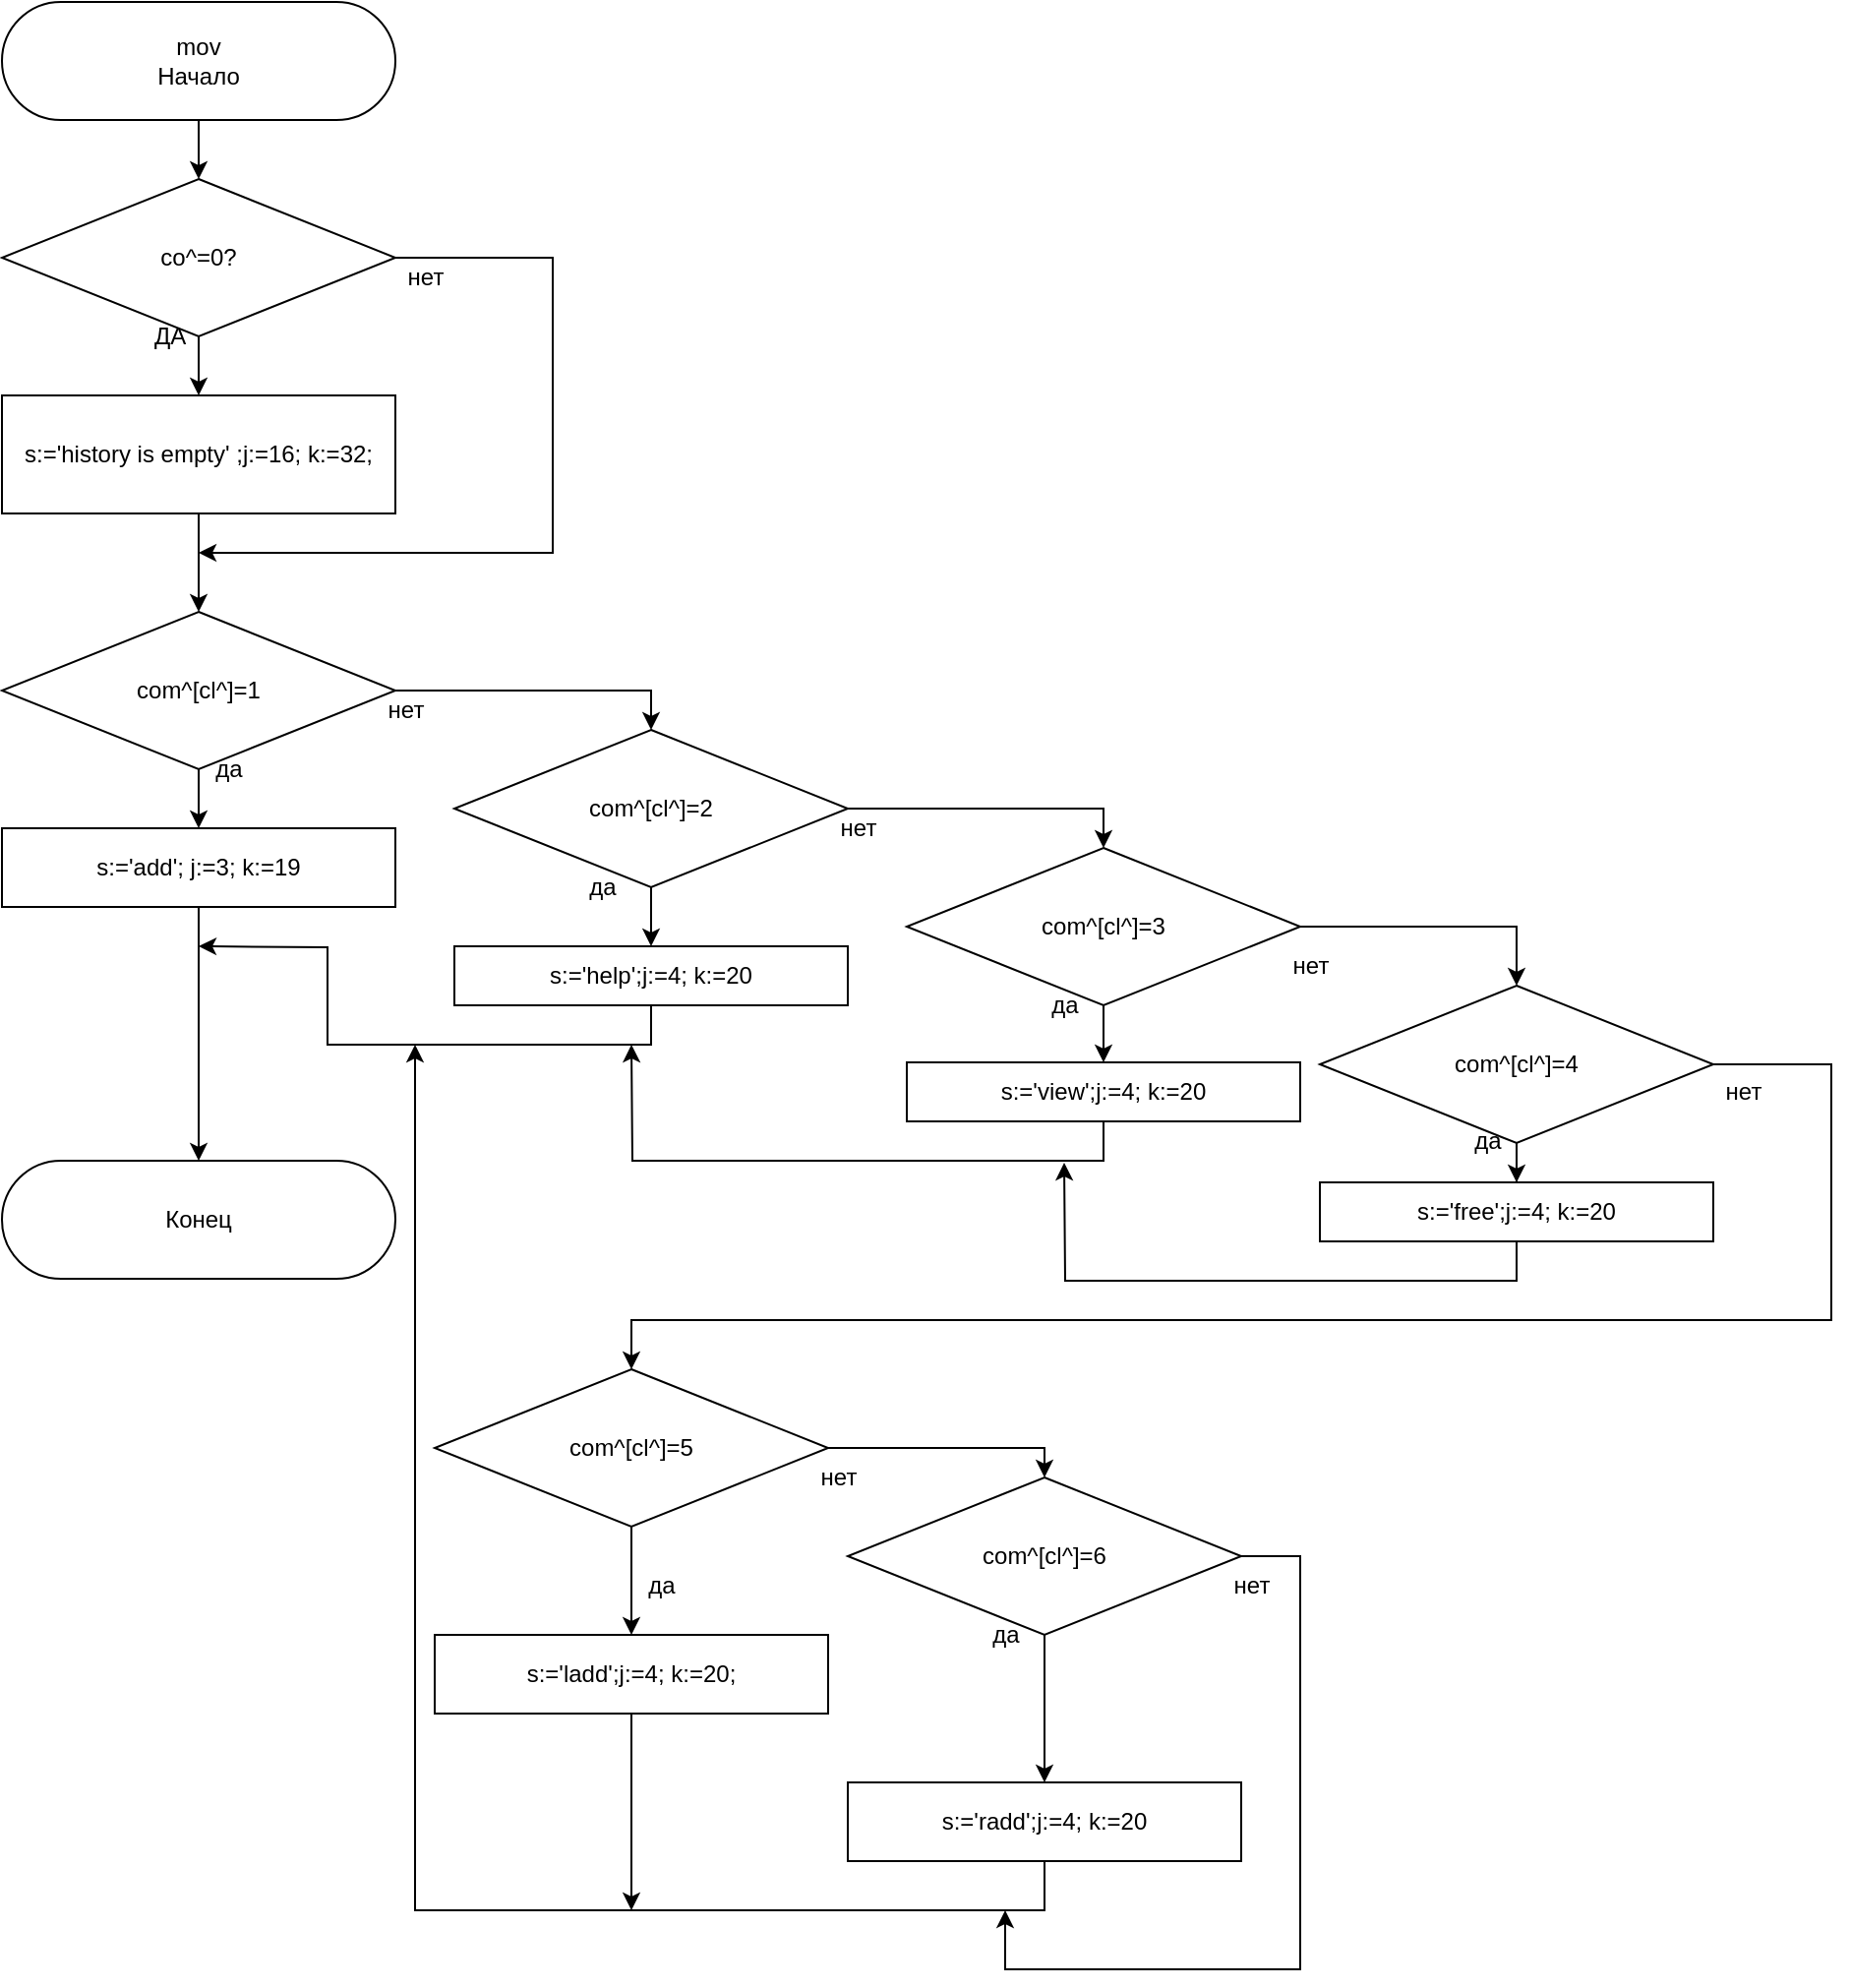 <mxfile version="13.3.0" type="device"><diagram id="EvLZAIkAA5z8ohs0PV0l" name="Страница 1"><mxGraphModel dx="748" dy="-388" grid="1" gridSize="10" guides="1" tooltips="1" connect="1" arrows="1" fold="1" page="1" pageScale="1" pageWidth="827" pageHeight="1169" math="0" shadow="0"><root><mxCell id="0"/><mxCell id="1" parent="0"/><mxCell id="-6IFnSJvvlyRkgNUV7dD-1" style="edgeStyle=orthogonalEdgeStyle;rounded=0;orthogonalLoop=1;jettySize=auto;html=1;exitX=0.5;exitY=1;exitDx=0;exitDy=0;" edge="1" parent="1" source="-6IFnSJvvlyRkgNUV7dD-3" target="-6IFnSJvvlyRkgNUV7dD-4"><mxGeometry relative="1" as="geometry"/></mxCell><mxCell id="-6IFnSJvvlyRkgNUV7dD-2" style="edgeStyle=orthogonalEdgeStyle;rounded=0;orthogonalLoop=1;jettySize=auto;html=1;exitX=1;exitY=0.5;exitDx=0;exitDy=0;entryX=0.5;entryY=0;entryDx=0;entryDy=0;" edge="1" parent="1" source="-6IFnSJvvlyRkgNUV7dD-3" target="-6IFnSJvvlyRkgNUV7dD-7"><mxGeometry relative="1" as="geometry"/></mxCell><mxCell id="-6IFnSJvvlyRkgNUV7dD-3" value="com^[cl^]=1" style="rhombus;whiteSpace=wrap;html=1;" vertex="1" parent="1"><mxGeometry x="10" y="1520" width="200" height="80" as="geometry"/></mxCell><mxCell id="-6IFnSJvvlyRkgNUV7dD-4" value="s:='add'; j:=3; k:=19" style="rounded=0;whiteSpace=wrap;html=1;" vertex="1" parent="1"><mxGeometry x="10" y="1630" width="200" height="40" as="geometry"/></mxCell><mxCell id="-6IFnSJvvlyRkgNUV7dD-6" style="edgeStyle=orthogonalEdgeStyle;rounded=0;orthogonalLoop=1;jettySize=auto;html=1;exitX=1;exitY=0.5;exitDx=0;exitDy=0;entryX=0.5;entryY=0;entryDx=0;entryDy=0;" edge="1" parent="1" source="-6IFnSJvvlyRkgNUV7dD-7" target="-6IFnSJvvlyRkgNUV7dD-11"><mxGeometry relative="1" as="geometry"/></mxCell><mxCell id="-6IFnSJvvlyRkgNUV7dD-61" style="edgeStyle=orthogonalEdgeStyle;rounded=0;orthogonalLoop=1;jettySize=auto;html=1;exitX=0.5;exitY=1;exitDx=0;exitDy=0;" edge="1" parent="1" source="-6IFnSJvvlyRkgNUV7dD-7" target="-6IFnSJvvlyRkgNUV7dD-46"><mxGeometry relative="1" as="geometry"/></mxCell><mxCell id="-6IFnSJvvlyRkgNUV7dD-7" value="com^[cl^]=2" style="rhombus;whiteSpace=wrap;html=1;" vertex="1" parent="1"><mxGeometry x="240" y="1580" width="200" height="80" as="geometry"/></mxCell><mxCell id="-6IFnSJvvlyRkgNUV7dD-10" style="edgeStyle=orthogonalEdgeStyle;rounded=0;orthogonalLoop=1;jettySize=auto;html=1;exitX=1;exitY=0.5;exitDx=0;exitDy=0;entryX=0.5;entryY=0;entryDx=0;entryDy=0;" edge="1" parent="1" source="-6IFnSJvvlyRkgNUV7dD-11" target="-6IFnSJvvlyRkgNUV7dD-15"><mxGeometry relative="1" as="geometry"/></mxCell><mxCell id="-6IFnSJvvlyRkgNUV7dD-64" style="edgeStyle=orthogonalEdgeStyle;rounded=0;orthogonalLoop=1;jettySize=auto;html=1;exitX=0.5;exitY=1;exitDx=0;exitDy=0;" edge="1" parent="1" source="-6IFnSJvvlyRkgNUV7dD-11" target="-6IFnSJvvlyRkgNUV7dD-47"><mxGeometry relative="1" as="geometry"/></mxCell><mxCell id="-6IFnSJvvlyRkgNUV7dD-11" value="com^[cl^]=3" style="rhombus;whiteSpace=wrap;html=1;" vertex="1" parent="1"><mxGeometry x="470" y="1640" width="200" height="80" as="geometry"/></mxCell><mxCell id="-6IFnSJvvlyRkgNUV7dD-14" style="edgeStyle=orthogonalEdgeStyle;rounded=0;orthogonalLoop=1;jettySize=auto;html=1;exitX=1;exitY=0.5;exitDx=0;exitDy=0;entryX=0.5;entryY=0;entryDx=0;entryDy=0;" edge="1" parent="1" source="-6IFnSJvvlyRkgNUV7dD-15" target="-6IFnSJvvlyRkgNUV7dD-18"><mxGeometry relative="1" as="geometry"><Array as="points"><mxPoint x="940" y="1750"/><mxPoint x="940" y="1880"/><mxPoint x="330" y="1880"/></Array></mxGeometry></mxCell><mxCell id="-6IFnSJvvlyRkgNUV7dD-65" style="edgeStyle=orthogonalEdgeStyle;rounded=0;orthogonalLoop=1;jettySize=auto;html=1;exitX=0.5;exitY=1;exitDx=0;exitDy=0;" edge="1" parent="1" source="-6IFnSJvvlyRkgNUV7dD-15" target="-6IFnSJvvlyRkgNUV7dD-49"><mxGeometry relative="1" as="geometry"/></mxCell><mxCell id="-6IFnSJvvlyRkgNUV7dD-15" value="com^[cl^]=4" style="rhombus;whiteSpace=wrap;html=1;" vertex="1" parent="1"><mxGeometry x="680" y="1710" width="200" height="80" as="geometry"/></mxCell><mxCell id="-6IFnSJvvlyRkgNUV7dD-16" style="edgeStyle=orthogonalEdgeStyle;rounded=0;orthogonalLoop=1;jettySize=auto;html=1;exitX=0.5;exitY=1;exitDx=0;exitDy=0;" edge="1" parent="1" source="-6IFnSJvvlyRkgNUV7dD-18" target="-6IFnSJvvlyRkgNUV7dD-20"><mxGeometry relative="1" as="geometry"/></mxCell><mxCell id="-6IFnSJvvlyRkgNUV7dD-17" style="edgeStyle=orthogonalEdgeStyle;rounded=0;orthogonalLoop=1;jettySize=auto;html=1;exitX=1;exitY=0.5;exitDx=0;exitDy=0;entryX=0.5;entryY=0;entryDx=0;entryDy=0;" edge="1" parent="1" source="-6IFnSJvvlyRkgNUV7dD-18" target="-6IFnSJvvlyRkgNUV7dD-23"><mxGeometry relative="1" as="geometry"><Array as="points"><mxPoint x="540" y="1945"/></Array></mxGeometry></mxCell><mxCell id="-6IFnSJvvlyRkgNUV7dD-18" value="com^[cl^]=5" style="rhombus;whiteSpace=wrap;html=1;" vertex="1" parent="1"><mxGeometry x="230" y="1905" width="200" height="80" as="geometry"/></mxCell><mxCell id="-6IFnSJvvlyRkgNUV7dD-69" style="edgeStyle=orthogonalEdgeStyle;rounded=0;orthogonalLoop=1;jettySize=auto;html=1;exitX=0.5;exitY=1;exitDx=0;exitDy=0;" edge="1" parent="1" source="-6IFnSJvvlyRkgNUV7dD-20"><mxGeometry relative="1" as="geometry"><mxPoint x="330" y="2180" as="targetPoint"/></mxGeometry></mxCell><mxCell id="-6IFnSJvvlyRkgNUV7dD-20" value="s:='ladd';j:=4; k:=20;" style="rounded=0;whiteSpace=wrap;html=1;" vertex="1" parent="1"><mxGeometry x="230" y="2040" width="200" height="40" as="geometry"/></mxCell><mxCell id="-6IFnSJvvlyRkgNUV7dD-21" style="edgeStyle=orthogonalEdgeStyle;rounded=0;orthogonalLoop=1;jettySize=auto;html=1;exitX=0.5;exitY=1;exitDx=0;exitDy=0;" edge="1" parent="1" source="-6IFnSJvvlyRkgNUV7dD-23" target="-6IFnSJvvlyRkgNUV7dD-25"><mxGeometry relative="1" as="geometry"/></mxCell><mxCell id="-6IFnSJvvlyRkgNUV7dD-22" style="edgeStyle=orthogonalEdgeStyle;rounded=0;orthogonalLoop=1;jettySize=auto;html=1;exitX=1;exitY=0.5;exitDx=0;exitDy=0;" edge="1" parent="1" source="-6IFnSJvvlyRkgNUV7dD-23"><mxGeometry relative="1" as="geometry"><mxPoint x="520" y="2180" as="targetPoint"/><Array as="points"><mxPoint x="670" y="2000"/><mxPoint x="670" y="2210"/><mxPoint x="520" y="2210"/></Array></mxGeometry></mxCell><mxCell id="-6IFnSJvvlyRkgNUV7dD-23" value="com^[cl^]=6" style="rhombus;whiteSpace=wrap;html=1;" vertex="1" parent="1"><mxGeometry x="440" y="1960" width="200" height="80" as="geometry"/></mxCell><mxCell id="-6IFnSJvvlyRkgNUV7dD-24" style="edgeStyle=orthogonalEdgeStyle;rounded=0;orthogonalLoop=1;jettySize=auto;html=1;exitX=0.5;exitY=1;exitDx=0;exitDy=0;" edge="1" parent="1" source="-6IFnSJvvlyRkgNUV7dD-25"><mxGeometry relative="1" as="geometry"><mxPoint x="220" y="1740" as="targetPoint"/><Array as="points"><mxPoint x="540" y="2180"/><mxPoint x="220" y="2180"/><mxPoint x="220" y="1740"/></Array></mxGeometry></mxCell><mxCell id="-6IFnSJvvlyRkgNUV7dD-25" value="s:='radd';j:=4; k:=20" style="rounded=0;whiteSpace=wrap;html=1;" vertex="1" parent="1"><mxGeometry x="440" y="2115" width="200" height="40" as="geometry"/></mxCell><mxCell id="-6IFnSJvvlyRkgNUV7dD-28" value="Конец" style="rounded=1;whiteSpace=wrap;html=1;arcSize=50;" vertex="1" parent="1"><mxGeometry x="10" y="1799" width="200" height="60" as="geometry"/></mxCell><mxCell id="-6IFnSJvvlyRkgNUV7dD-29" value="да" style="text;html=1;align=center;verticalAlign=middle;resizable=0;points=[];autosize=1;" vertex="1" parent="1"><mxGeometry x="505" y="2030" width="30" height="20" as="geometry"/></mxCell><mxCell id="-6IFnSJvvlyRkgNUV7dD-30" value="да" style="text;html=1;align=center;verticalAlign=middle;resizable=0;points=[];autosize=1;" vertex="1" parent="1"><mxGeometry x="330" y="2005" width="30" height="20" as="geometry"/></mxCell><mxCell id="-6IFnSJvvlyRkgNUV7dD-31" value="да" style="text;html=1;align=center;verticalAlign=middle;resizable=0;points=[];autosize=1;" vertex="1" parent="1"><mxGeometry x="750" y="1779" width="30" height="20" as="geometry"/></mxCell><mxCell id="-6IFnSJvvlyRkgNUV7dD-32" value="да" style="text;html=1;align=center;verticalAlign=middle;resizable=0;points=[];autosize=1;" vertex="1" parent="1"><mxGeometry x="535" y="1710" width="30" height="20" as="geometry"/></mxCell><mxCell id="-6IFnSJvvlyRkgNUV7dD-33" value="да" style="text;html=1;align=center;verticalAlign=middle;resizable=0;points=[];autosize=1;" vertex="1" parent="1"><mxGeometry x="300" y="1650" width="30" height="20" as="geometry"/></mxCell><mxCell id="-6IFnSJvvlyRkgNUV7dD-35" value="нет" style="text;html=1;align=center;verticalAlign=middle;resizable=0;points=[];autosize=1;" vertex="1" parent="1"><mxGeometry x="630" y="2005" width="30" height="20" as="geometry"/></mxCell><mxCell id="-6IFnSJvvlyRkgNUV7dD-36" value="нет" style="text;html=1;align=center;verticalAlign=middle;resizable=0;points=[];autosize=1;" vertex="1" parent="1"><mxGeometry x="420" y="1950" width="30" height="20" as="geometry"/></mxCell><mxCell id="-6IFnSJvvlyRkgNUV7dD-37" value="нет" style="text;html=1;align=center;verticalAlign=middle;resizable=0;points=[];autosize=1;" vertex="1" parent="1"><mxGeometry x="880" y="1754" width="30" height="20" as="geometry"/></mxCell><mxCell id="-6IFnSJvvlyRkgNUV7dD-38" value="нет" style="text;html=1;align=center;verticalAlign=middle;resizable=0;points=[];autosize=1;" vertex="1" parent="1"><mxGeometry x="660" y="1690" width="30" height="20" as="geometry"/></mxCell><mxCell id="-6IFnSJvvlyRkgNUV7dD-39" value="нет" style="text;html=1;align=center;verticalAlign=middle;resizable=0;points=[];autosize=1;" vertex="1" parent="1"><mxGeometry x="430" y="1620" width="30" height="20" as="geometry"/></mxCell><mxCell id="-6IFnSJvvlyRkgNUV7dD-40" value="нет" style="text;html=1;align=center;verticalAlign=middle;resizable=0;points=[];autosize=1;" vertex="1" parent="1"><mxGeometry x="200" y="1560" width="30" height="20" as="geometry"/></mxCell><mxCell id="-6IFnSJvvlyRkgNUV7dD-43" style="edgeStyle=orthogonalEdgeStyle;rounded=0;orthogonalLoop=1;jettySize=auto;html=1;exitX=0.5;exitY=1;exitDx=0;exitDy=0;entryX=0.5;entryY=0;entryDx=0;entryDy=0;" edge="1" parent="1" source="-6IFnSJvvlyRkgNUV7dD-4" target="-6IFnSJvvlyRkgNUV7dD-28"><mxGeometry relative="1" as="geometry"><mxPoint x="110" y="1984" as="sourcePoint"/><mxPoint x="110" y="2030" as="targetPoint"/></mxGeometry></mxCell><mxCell id="-6IFnSJvvlyRkgNUV7dD-51" style="edgeStyle=orthogonalEdgeStyle;rounded=0;orthogonalLoop=1;jettySize=auto;html=1;exitX=0.5;exitY=1;exitDx=0;exitDy=0;" edge="1" parent="1" source="-6IFnSJvvlyRkgNUV7dD-45" target="-6IFnSJvvlyRkgNUV7dD-50"><mxGeometry relative="1" as="geometry"/></mxCell><mxCell id="-6IFnSJvvlyRkgNUV7dD-45" value="mov&lt;br&gt;Начало" style="rounded=1;whiteSpace=wrap;html=1;arcSize=50;" vertex="1" parent="1"><mxGeometry x="10" y="1210" width="200" height="60" as="geometry"/></mxCell><mxCell id="-6IFnSJvvlyRkgNUV7dD-66" style="edgeStyle=orthogonalEdgeStyle;rounded=0;orthogonalLoop=1;jettySize=auto;html=1;exitX=0.5;exitY=1;exitDx=0;exitDy=0;" edge="1" parent="1" source="-6IFnSJvvlyRkgNUV7dD-46"><mxGeometry relative="1" as="geometry"><mxPoint x="110" y="1690" as="targetPoint"/></mxGeometry></mxCell><mxCell id="-6IFnSJvvlyRkgNUV7dD-46" value="s:='help';j:=4; k:=20" style="rounded=0;whiteSpace=wrap;html=1;" vertex="1" parent="1"><mxGeometry x="240" y="1690" width="200" height="30" as="geometry"/></mxCell><mxCell id="-6IFnSJvvlyRkgNUV7dD-67" style="edgeStyle=orthogonalEdgeStyle;rounded=0;orthogonalLoop=1;jettySize=auto;html=1;exitX=0.5;exitY=1;exitDx=0;exitDy=0;" edge="1" parent="1" source="-6IFnSJvvlyRkgNUV7dD-47"><mxGeometry relative="1" as="geometry"><mxPoint x="330" y="1740" as="targetPoint"/></mxGeometry></mxCell><mxCell id="-6IFnSJvvlyRkgNUV7dD-47" value="s:='view';j:=4; k:=20" style="rounded=0;whiteSpace=wrap;html=1;" vertex="1" parent="1"><mxGeometry x="470" y="1749" width="200" height="30" as="geometry"/></mxCell><mxCell id="-6IFnSJvvlyRkgNUV7dD-68" style="edgeStyle=orthogonalEdgeStyle;rounded=0;orthogonalLoop=1;jettySize=auto;html=1;exitX=0.5;exitY=1;exitDx=0;exitDy=0;" edge="1" parent="1" source="-6IFnSJvvlyRkgNUV7dD-49"><mxGeometry relative="1" as="geometry"><mxPoint x="550" y="1800" as="targetPoint"/></mxGeometry></mxCell><mxCell id="-6IFnSJvvlyRkgNUV7dD-49" value="s:='free';j:=4; k:=20" style="rounded=0;whiteSpace=wrap;html=1;" vertex="1" parent="1"><mxGeometry x="680" y="1810" width="200" height="30" as="geometry"/></mxCell><mxCell id="-6IFnSJvvlyRkgNUV7dD-53" style="edgeStyle=orthogonalEdgeStyle;rounded=0;orthogonalLoop=1;jettySize=auto;html=1;exitX=0.5;exitY=1;exitDx=0;exitDy=0;" edge="1" parent="1" source="-6IFnSJvvlyRkgNUV7dD-50" target="-6IFnSJvvlyRkgNUV7dD-52"><mxGeometry relative="1" as="geometry"/></mxCell><mxCell id="-6IFnSJvvlyRkgNUV7dD-57" style="edgeStyle=orthogonalEdgeStyle;rounded=0;orthogonalLoop=1;jettySize=auto;html=1;exitX=1;exitY=0.5;exitDx=0;exitDy=0;" edge="1" parent="1" source="-6IFnSJvvlyRkgNUV7dD-50"><mxGeometry relative="1" as="geometry"><mxPoint x="110" y="1490" as="targetPoint"/><Array as="points"><mxPoint x="290" y="1340"/><mxPoint x="290" y="1490"/></Array></mxGeometry></mxCell><mxCell id="-6IFnSJvvlyRkgNUV7dD-50" value="co^=0?" style="rhombus;whiteSpace=wrap;html=1;" vertex="1" parent="1"><mxGeometry x="10" y="1300" width="200" height="80" as="geometry"/></mxCell><mxCell id="-6IFnSJvvlyRkgNUV7dD-56" style="edgeStyle=orthogonalEdgeStyle;rounded=0;orthogonalLoop=1;jettySize=auto;html=1;exitX=0.5;exitY=1;exitDx=0;exitDy=0;" edge="1" parent="1" source="-6IFnSJvvlyRkgNUV7dD-52" target="-6IFnSJvvlyRkgNUV7dD-3"><mxGeometry relative="1" as="geometry"/></mxCell><mxCell id="-6IFnSJvvlyRkgNUV7dD-52" value="s:='history is empty' ;j:=16; k:=32;" style="rounded=0;whiteSpace=wrap;html=1;" vertex="1" parent="1"><mxGeometry x="10" y="1410" width="200" height="60" as="geometry"/></mxCell><mxCell id="-6IFnSJvvlyRkgNUV7dD-58" value="ДА" style="text;html=1;align=center;verticalAlign=middle;resizable=0;points=[];autosize=1;" vertex="1" parent="1"><mxGeometry x="80" y="1370" width="30" height="20" as="geometry"/></mxCell><mxCell id="-6IFnSJvvlyRkgNUV7dD-59" value="нет" style="text;html=1;align=center;verticalAlign=middle;resizable=0;points=[];autosize=1;" vertex="1" parent="1"><mxGeometry x="210" y="1340" width="30" height="20" as="geometry"/></mxCell><mxCell id="-6IFnSJvvlyRkgNUV7dD-60" value="да" style="text;html=1;align=center;verticalAlign=middle;resizable=0;points=[];autosize=1;" vertex="1" parent="1"><mxGeometry x="110" y="1590" width="30" height="20" as="geometry"/></mxCell></root></mxGraphModel></diagram></mxfile>